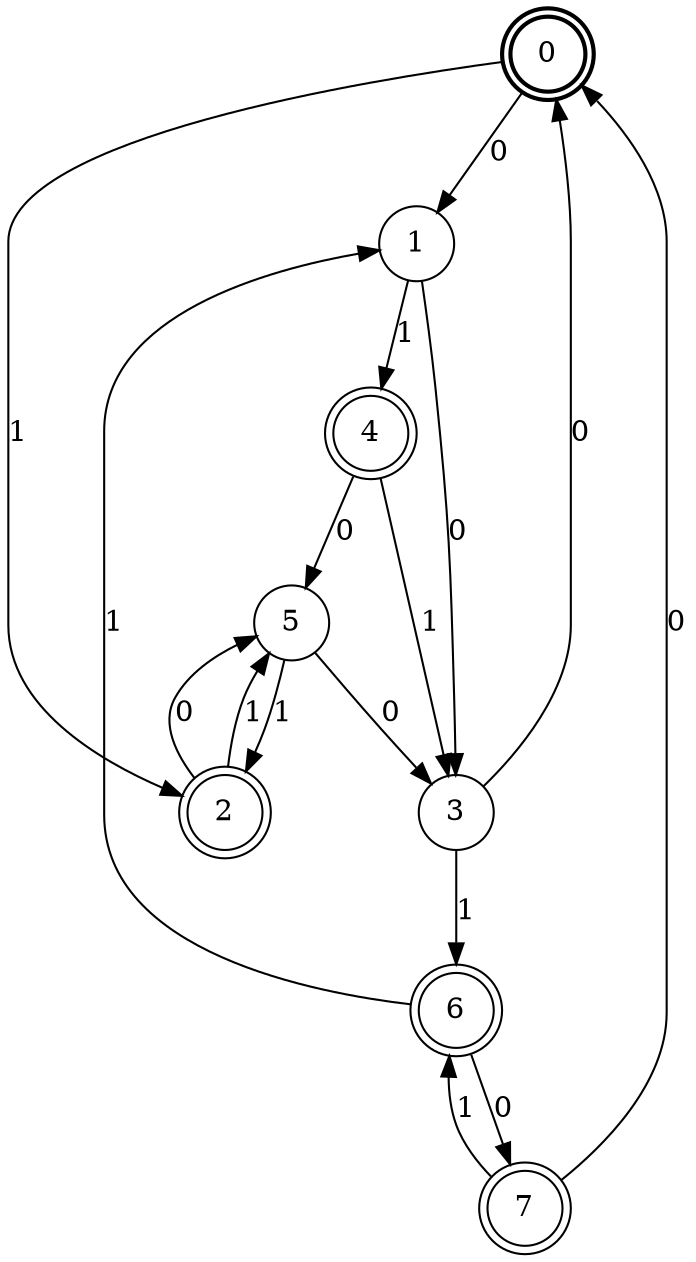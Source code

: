 digraph Automat {
    node [shape = circle];
    0 [style = "bold"];
    0 [peripheries=2]
    0 -> 1 [label = "0"];
    0 -> 2 [label = "1"];
    1 -> 3 [label = "0"];
    1 -> 4 [label = "1"];
    2 [peripheries=2]
    2 -> 5 [label = "0"];
    2 -> 5 [label = "1"];
    3 -> 0 [label = "0"];
    3 -> 6 [label = "1"];
    4 [peripheries=2]
    4 -> 5 [label = "0"];
    4 -> 3 [label = "1"];
    5 -> 3 [label = "0"];
    5 -> 2 [label = "1"];
    6 [peripheries=2]
    6 -> 7 [label = "0"];
    6 -> 1 [label = "1"];
    7 [peripheries=2]
    7 -> 0 [label = "0"];
    7 -> 6 [label = "1"];
}
